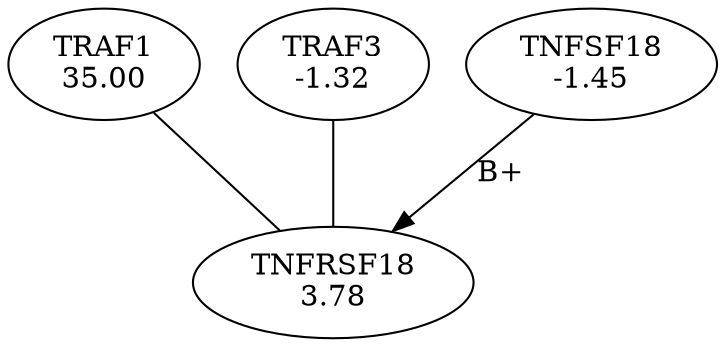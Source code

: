 digraph G {
overlap = scale ;
11826 [label = "TNFRSF18\n3.78" ] ; 
10153 [label = "TRAF1\n35.00" ] ; 
7756 [label = "TRAF3\n-1.32" ] ; 
10484 [label = "TNFSF18\n-1.45" ] ; 
10153 -> 11826 [arrowhead = "none" ]
7756 -> 11826 [arrowhead = "none" ]
10484 -> 11826 [label = "B+" ]
}
